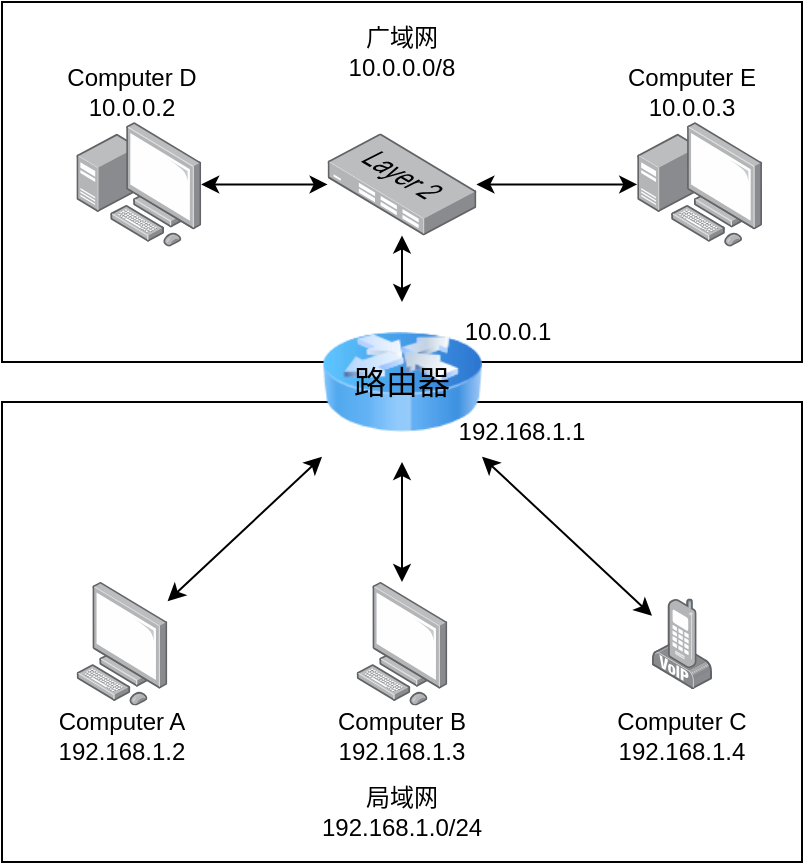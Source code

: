 <mxfile scale="4" border="0">
    <diagram id="2NtxMZlY4JKAmyT0k7ch" name="Page-1">
        <mxGraphModel dx="1098" dy="802" grid="1" gridSize="10" guides="1" tooltips="1" connect="1" arrows="1" fold="1" page="1" pageScale="1" pageWidth="827" pageHeight="1169" math="0" shadow="0">
            <root>
                <mxCell id="0"/>
                <mxCell id="1" parent="0"/>
                <mxCell id="19" value="" style="rounded=0;whiteSpace=wrap;html=1;" parent="1" vertex="1">
                    <mxGeometry x="214" y="210" width="400" height="180" as="geometry"/>
                </mxCell>
                <mxCell id="17" value="" style="rounded=0;whiteSpace=wrap;html=1;" parent="1" vertex="1">
                    <mxGeometry x="214" y="410" width="400" height="230" as="geometry"/>
                </mxCell>
                <mxCell id="2" value="" style="image;html=1;image=img/lib/clip_art/networking/Router_Icon_128x128.png" parent="1" vertex="1">
                    <mxGeometry x="374" y="360" width="80" height="80" as="geometry"/>
                </mxCell>
                <mxCell id="3" value="" style="points=[];aspect=fixed;html=1;align=center;shadow=0;dashed=0;image;image=img/lib/allied_telesis/computer_and_terminals/Personal_Computer.svg;" parent="1" vertex="1">
                    <mxGeometry x="251.2" y="500" width="45.6" height="61.8" as="geometry"/>
                </mxCell>
                <mxCell id="4" value="" style="points=[];aspect=fixed;html=1;align=center;shadow=0;dashed=0;image;image=img/lib/allied_telesis/computer_and_terminals/VOIP_IP_phone.svg;" parent="1" vertex="1">
                    <mxGeometry x="539" y="508.1" width="30" height="45.6" as="geometry"/>
                </mxCell>
                <mxCell id="5" value="" style="points=[];aspect=fixed;html=1;align=center;shadow=0;dashed=0;image;image=img/lib/allied_telesis/computer_and_terminals/Personal_Computer.svg;" parent="1" vertex="1">
                    <mxGeometry x="391.2" y="500" width="45.6" height="61.8" as="geometry"/>
                </mxCell>
                <mxCell id="9" value="Computer A&lt;br&gt;192.168.1.2" style="text;html=1;strokeColor=none;fillColor=none;align=center;verticalAlign=middle;whiteSpace=wrap;rounded=0;" parent="1" vertex="1">
                    <mxGeometry x="234" y="561.8" width="80" height="30" as="geometry"/>
                </mxCell>
                <mxCell id="12" value="192.168.1.1" style="text;html=1;strokeColor=none;fillColor=none;align=center;verticalAlign=middle;whiteSpace=wrap;rounded=0;" parent="1" vertex="1">
                    <mxGeometry x="444" y="410" width="60" height="30" as="geometry"/>
                </mxCell>
                <mxCell id="13" value="10.0.0.1" style="text;html=1;strokeColor=none;fillColor=none;align=center;verticalAlign=middle;whiteSpace=wrap;rounded=0;" parent="1" vertex="1">
                    <mxGeometry x="436.8" y="360" width="60" height="30" as="geometry"/>
                </mxCell>
                <mxCell id="15" value="Computer B&lt;br&gt;192.168.1.3" style="text;html=1;strokeColor=none;fillColor=none;align=center;verticalAlign=middle;whiteSpace=wrap;rounded=0;" parent="1" vertex="1">
                    <mxGeometry x="374" y="561.8" width="80" height="30" as="geometry"/>
                </mxCell>
                <mxCell id="16" value="Computer C&lt;br&gt;192.168.1.4" style="text;html=1;strokeColor=none;fillColor=none;align=center;verticalAlign=middle;whiteSpace=wrap;rounded=0;" parent="1" vertex="1">
                    <mxGeometry x="514" y="561.8" width="80" height="30" as="geometry"/>
                </mxCell>
                <mxCell id="18" value="局域网&lt;br&gt;192.168.1.0/24" style="text;html=1;strokeColor=none;fillColor=none;align=center;verticalAlign=middle;whiteSpace=wrap;rounded=0;" parent="1" vertex="1">
                    <mxGeometry x="384" y="600" width="60" height="30" as="geometry"/>
                </mxCell>
                <mxCell id="20" value="广域网&lt;br&gt;10.0.0.0/8" style="text;html=1;strokeColor=none;fillColor=none;align=center;verticalAlign=middle;whiteSpace=wrap;rounded=0;" parent="1" vertex="1">
                    <mxGeometry x="384" y="220" width="60" height="30" as="geometry"/>
                </mxCell>
                <mxCell id="22" value="" style="endArrow=classic;startArrow=classic;html=1;" parent="1" source="3" target="2" edge="1">
                    <mxGeometry width="50" height="50" relative="1" as="geometry">
                        <mxPoint x="404" y="310" as="sourcePoint"/>
                        <mxPoint x="454" y="260" as="targetPoint"/>
                    </mxGeometry>
                </mxCell>
                <mxCell id="23" value="" style="endArrow=classic;startArrow=classic;html=1;" parent="1" source="5" target="2" edge="1">
                    <mxGeometry width="50" height="50" relative="1" as="geometry">
                        <mxPoint x="306.8" y="519.582" as="sourcePoint"/>
                        <mxPoint x="384" y="447.4" as="targetPoint"/>
                    </mxGeometry>
                </mxCell>
                <mxCell id="24" value="" style="endArrow=classic;startArrow=classic;html=1;" parent="1" source="4" target="2" edge="1">
                    <mxGeometry width="50" height="50" relative="1" as="geometry">
                        <mxPoint x="424" y="510" as="sourcePoint"/>
                        <mxPoint x="424" y="450" as="targetPoint"/>
                    </mxGeometry>
                </mxCell>
                <mxCell id="25" value="" style="endArrow=classic;startArrow=classic;html=1;" parent="1" source="2" target="32" edge="1">
                    <mxGeometry width="50" height="50" relative="1" as="geometry">
                        <mxPoint x="464.0" y="342.182" as="sourcePoint"/>
                        <mxPoint x="414" y="310" as="targetPoint"/>
                    </mxGeometry>
                </mxCell>
                <mxCell id="26" value="" style="points=[];aspect=fixed;html=1;align=center;shadow=0;dashed=0;image;image=img/lib/allied_telesis/computer_and_terminals/Personal_Computer_with_Server.svg;" parent="1" vertex="1">
                    <mxGeometry x="251.2" y="270" width="62.4" height="62.4" as="geometry"/>
                </mxCell>
                <mxCell id="27" value="" style="points=[];aspect=fixed;html=1;align=center;shadow=0;dashed=0;image;image=img/lib/allied_telesis/computer_and_terminals/Personal_Computer_with_Server.svg;" parent="1" vertex="1">
                    <mxGeometry x="531.6" y="270" width="62.4" height="62.4" as="geometry"/>
                </mxCell>
                <mxCell id="28" value="" style="endArrow=classic;startArrow=classic;html=1;" parent="1" source="27" target="32" edge="1">
                    <mxGeometry width="50" height="50" relative="1" as="geometry">
                        <mxPoint x="424" y="370" as="sourcePoint"/>
                        <mxPoint x="448" y="281.134" as="targetPoint"/>
                    </mxGeometry>
                </mxCell>
                <mxCell id="29" value="" style="endArrow=classic;startArrow=classic;html=1;" parent="1" source="26" target="32" edge="1">
                    <mxGeometry width="50" height="50" relative="1" as="geometry">
                        <mxPoint x="541.6" y="245.626" as="sourcePoint"/>
                        <mxPoint x="380" y="279.976" as="targetPoint"/>
                    </mxGeometry>
                </mxCell>
                <mxCell id="30" value="Computer D&lt;br&gt;10.0.0.2" style="text;html=1;strokeColor=none;fillColor=none;align=center;verticalAlign=middle;whiteSpace=wrap;rounded=0;" parent="1" vertex="1">
                    <mxGeometry x="243.6" y="240" width="70" height="30" as="geometry"/>
                </mxCell>
                <mxCell id="31" value="Computer E&lt;br&gt;10.0.0.3" style="text;html=1;strokeColor=none;fillColor=none;align=center;verticalAlign=middle;whiteSpace=wrap;rounded=0;" parent="1" vertex="1">
                    <mxGeometry x="524" y="240" width="70" height="30" as="geometry"/>
                </mxCell>
                <mxCell id="32" value="" style="points=[];aspect=fixed;html=1;align=center;shadow=0;dashed=0;image;image=img/lib/allied_telesis/switch/Switch_24_port_L2.svg;" vertex="1" parent="1">
                    <mxGeometry x="376.8" y="275.7" width="74.4" height="51" as="geometry"/>
                </mxCell>
                <mxCell id="34" value="路由器" style="text;html=1;strokeColor=none;fillColor=none;align=center;verticalAlign=middle;whiteSpace=wrap;rounded=0;fontColor=#000000;fontSize=16;" vertex="1" parent="1">
                    <mxGeometry x="384" y="385" width="60" height="30" as="geometry"/>
                </mxCell>
            </root>
        </mxGraphModel>
    </diagram>
</mxfile>